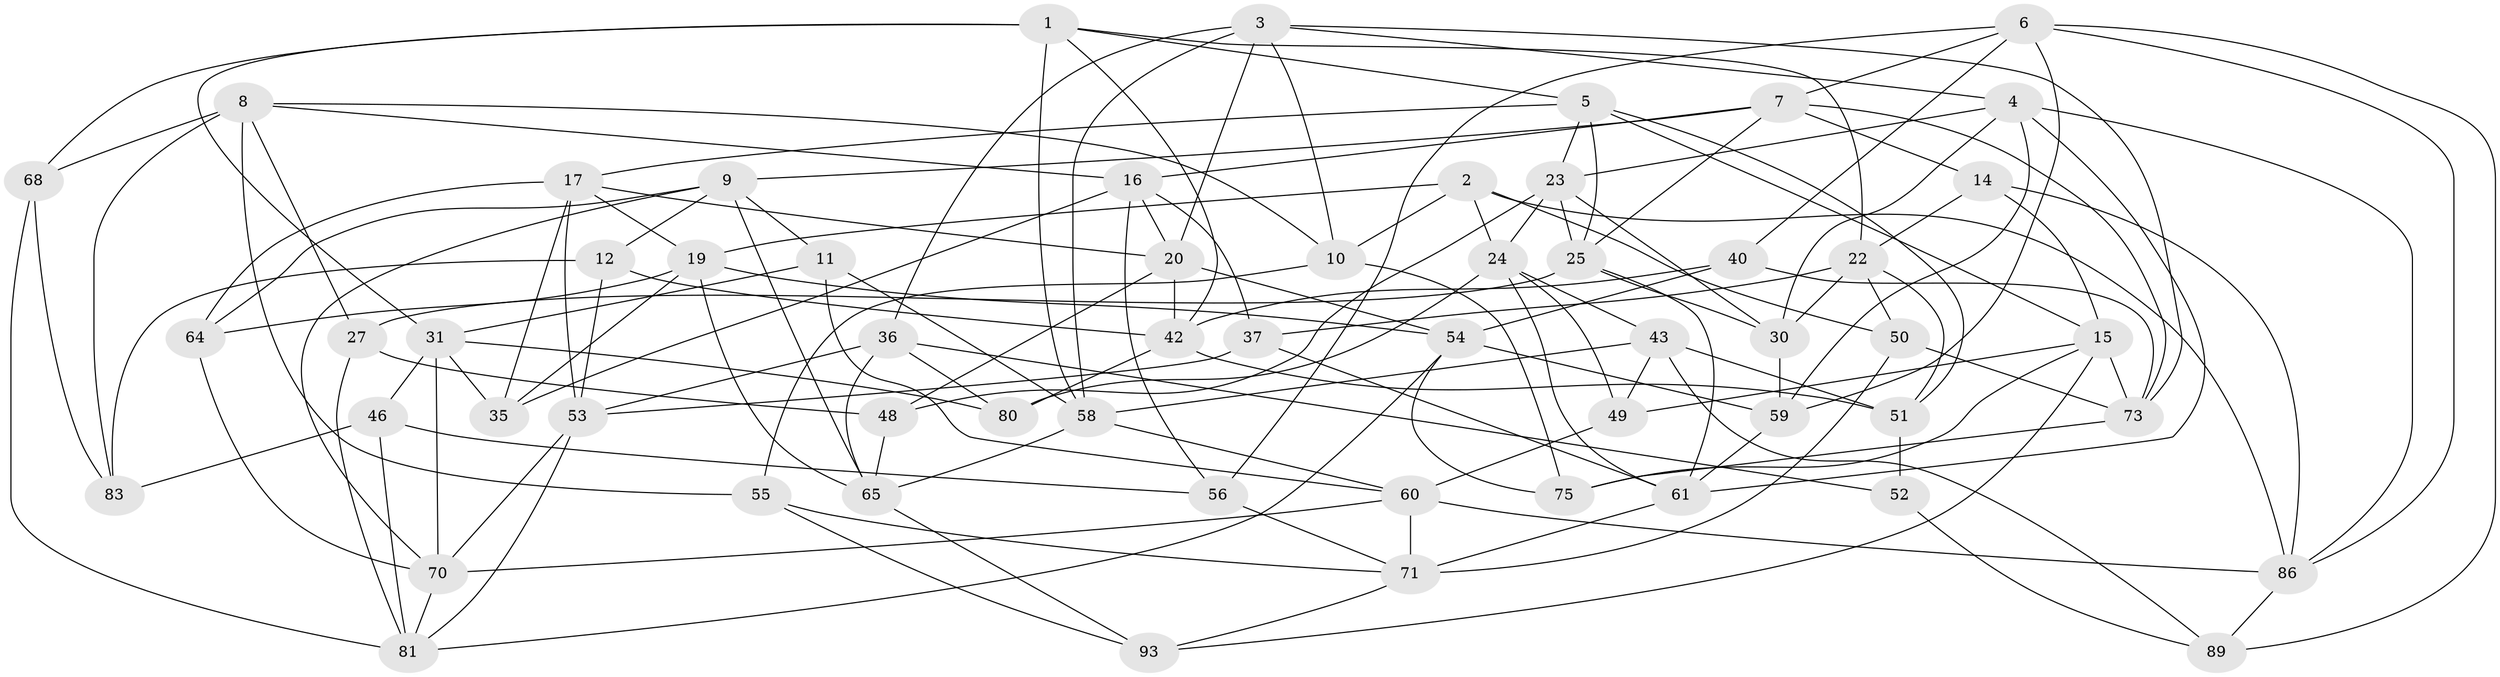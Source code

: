 // Generated by graph-tools (version 1.1) at 2025/52/02/27/25 19:52:33]
// undirected, 58 vertices, 149 edges
graph export_dot {
graph [start="1"]
  node [color=gray90,style=filled];
  1 [super="+18"];
  2 [super="+94"];
  3 [super="+34"];
  4 [super="+57"];
  5 [super="+45"];
  6 [super="+29"];
  7 [super="+88"];
  8 [super="+66"];
  9 [super="+41"];
  10 [super="+13"];
  11;
  12;
  14;
  15 [super="+67"];
  16 [super="+21"];
  17 [super="+95"];
  19 [super="+44"];
  20 [super="+38"];
  22 [super="+63"];
  23 [super="+28"];
  24 [super="+33"];
  25 [super="+26"];
  27;
  30 [super="+32"];
  31 [super="+39"];
  35;
  36 [super="+92"];
  37;
  40;
  42 [super="+47"];
  43 [super="+74"];
  46;
  48;
  49;
  50;
  51 [super="+77"];
  52;
  53 [super="+62"];
  54 [super="+78"];
  55;
  56;
  58 [super="+72"];
  59 [super="+82"];
  60 [super="+84"];
  61 [super="+69"];
  64;
  65 [super="+79"];
  68;
  70 [super="+91"];
  71 [super="+85"];
  73 [super="+76"];
  75;
  80;
  81 [super="+90"];
  83;
  86 [super="+87"];
  89;
  93;
  1 -- 22;
  1 -- 68;
  1 -- 58;
  1 -- 31;
  1 -- 5;
  1 -- 42;
  2 -- 86;
  2 -- 50;
  2 -- 10 [weight=2];
  2 -- 24;
  2 -- 19;
  3 -- 58;
  3 -- 20;
  3 -- 73;
  3 -- 10;
  3 -- 36;
  3 -- 4;
  4 -- 59;
  4 -- 30;
  4 -- 86;
  4 -- 61;
  4 -- 23;
  5 -- 15;
  5 -- 25;
  5 -- 51;
  5 -- 17;
  5 -- 23;
  6 -- 89;
  6 -- 40;
  6 -- 56;
  6 -- 7;
  6 -- 86;
  6 -- 59;
  7 -- 25;
  7 -- 16;
  7 -- 73;
  7 -- 14;
  7 -- 9;
  8 -- 55;
  8 -- 83;
  8 -- 27;
  8 -- 68;
  8 -- 10;
  8 -- 16;
  9 -- 12;
  9 -- 64;
  9 -- 70;
  9 -- 65;
  9 -- 11;
  10 -- 55;
  10 -- 75;
  11 -- 58;
  11 -- 60;
  11 -- 31;
  12 -- 83;
  12 -- 42;
  12 -- 53;
  14 -- 22;
  14 -- 15;
  14 -- 86;
  15 -- 93;
  15 -- 75;
  15 -- 49;
  15 -- 73;
  16 -- 20;
  16 -- 35;
  16 -- 56;
  16 -- 37;
  17 -- 35;
  17 -- 64;
  17 -- 20;
  17 -- 53;
  17 -- 19;
  19 -- 35;
  19 -- 65;
  19 -- 64;
  19 -- 54;
  20 -- 42;
  20 -- 48;
  20 -- 54;
  22 -- 50;
  22 -- 37;
  22 -- 30;
  22 -- 51;
  23 -- 24;
  23 -- 48;
  23 -- 30;
  23 -- 25;
  24 -- 49;
  24 -- 43;
  24 -- 80;
  24 -- 61;
  25 -- 61;
  25 -- 27;
  25 -- 30;
  27 -- 48;
  27 -- 81;
  30 -- 59 [weight=2];
  31 -- 80;
  31 -- 70;
  31 -- 35;
  31 -- 46;
  36 -- 52 [weight=2];
  36 -- 65;
  36 -- 80;
  36 -- 53;
  37 -- 53;
  37 -- 61;
  40 -- 42;
  40 -- 73;
  40 -- 54;
  42 -- 80;
  42 -- 51;
  43 -- 51 [weight=2];
  43 -- 49;
  43 -- 89;
  43 -- 58;
  46 -- 56;
  46 -- 83;
  46 -- 81;
  48 -- 65;
  49 -- 60;
  50 -- 73;
  50 -- 71;
  51 -- 52;
  52 -- 89;
  53 -- 70;
  53 -- 81;
  54 -- 59;
  54 -- 81;
  54 -- 75;
  55 -- 93;
  55 -- 71;
  56 -- 71;
  58 -- 65;
  58 -- 60;
  59 -- 61;
  60 -- 86;
  60 -- 71;
  60 -- 70;
  61 -- 71;
  64 -- 70;
  65 -- 93;
  68 -- 81;
  68 -- 83;
  70 -- 81;
  71 -- 93;
  73 -- 75;
  86 -- 89;
}
